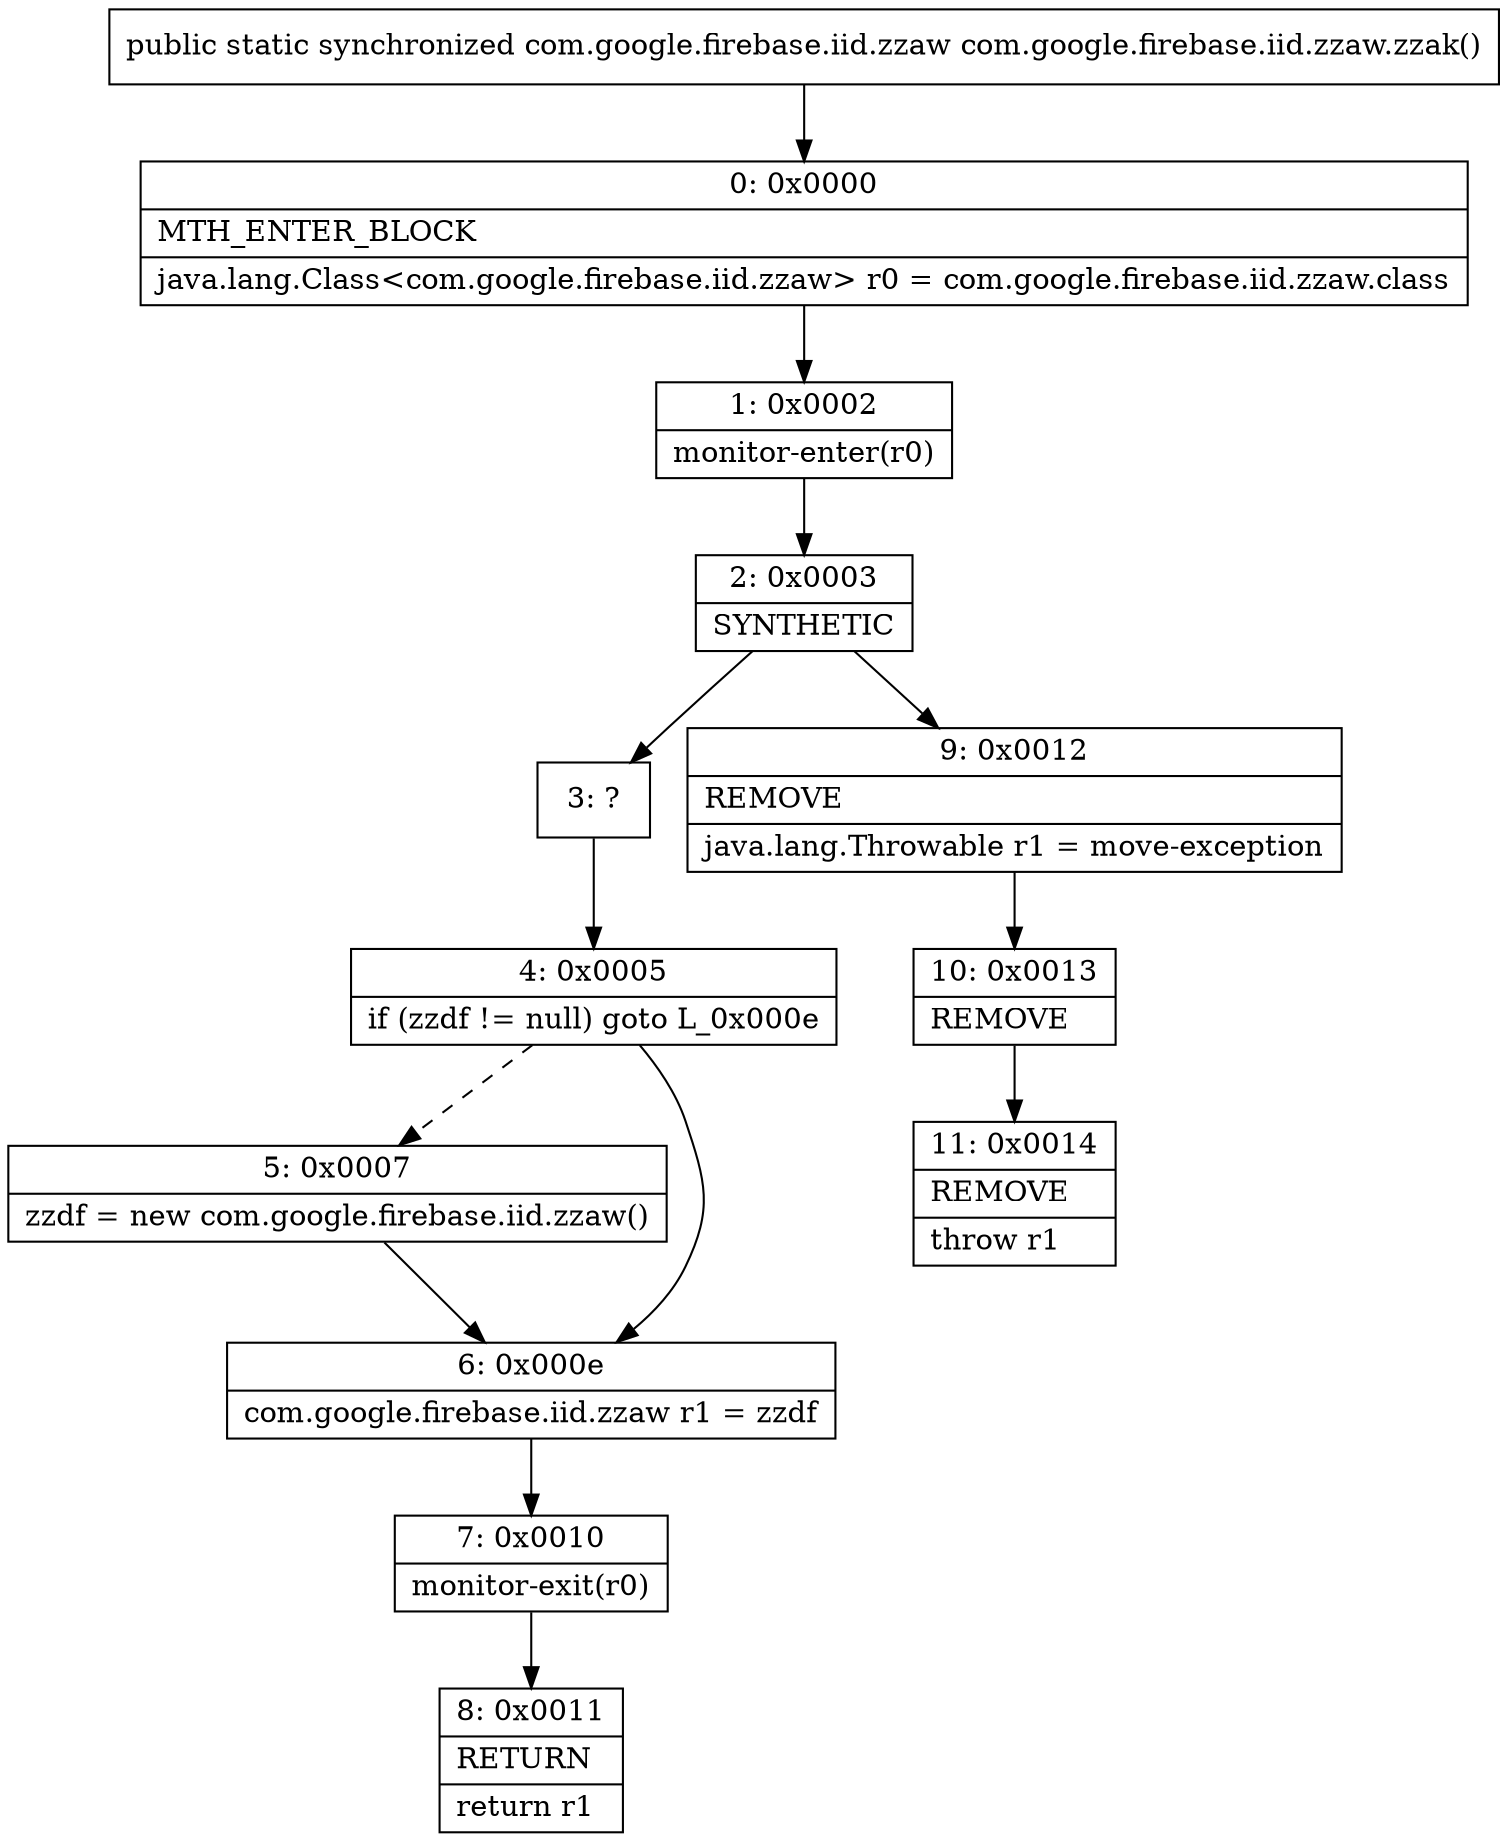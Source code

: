 digraph "CFG forcom.google.firebase.iid.zzaw.zzak()Lcom\/google\/firebase\/iid\/zzaw;" {
Node_0 [shape=record,label="{0\:\ 0x0000|MTH_ENTER_BLOCK\l|java.lang.Class\<com.google.firebase.iid.zzaw\> r0 = com.google.firebase.iid.zzaw.class\l}"];
Node_1 [shape=record,label="{1\:\ 0x0002|monitor\-enter(r0)\l}"];
Node_2 [shape=record,label="{2\:\ 0x0003|SYNTHETIC\l}"];
Node_3 [shape=record,label="{3\:\ ?}"];
Node_4 [shape=record,label="{4\:\ 0x0005|if (zzdf != null) goto L_0x000e\l}"];
Node_5 [shape=record,label="{5\:\ 0x0007|zzdf = new com.google.firebase.iid.zzaw()\l}"];
Node_6 [shape=record,label="{6\:\ 0x000e|com.google.firebase.iid.zzaw r1 = zzdf\l}"];
Node_7 [shape=record,label="{7\:\ 0x0010|monitor\-exit(r0)\l}"];
Node_8 [shape=record,label="{8\:\ 0x0011|RETURN\l|return r1\l}"];
Node_9 [shape=record,label="{9\:\ 0x0012|REMOVE\l|java.lang.Throwable r1 = move\-exception\l}"];
Node_10 [shape=record,label="{10\:\ 0x0013|REMOVE\l}"];
Node_11 [shape=record,label="{11\:\ 0x0014|REMOVE\l|throw r1\l}"];
MethodNode[shape=record,label="{public static synchronized com.google.firebase.iid.zzaw com.google.firebase.iid.zzaw.zzak() }"];
MethodNode -> Node_0;
Node_0 -> Node_1;
Node_1 -> Node_2;
Node_2 -> Node_3;
Node_2 -> Node_9;
Node_3 -> Node_4;
Node_4 -> Node_5[style=dashed];
Node_4 -> Node_6;
Node_5 -> Node_6;
Node_6 -> Node_7;
Node_7 -> Node_8;
Node_9 -> Node_10;
Node_10 -> Node_11;
}

